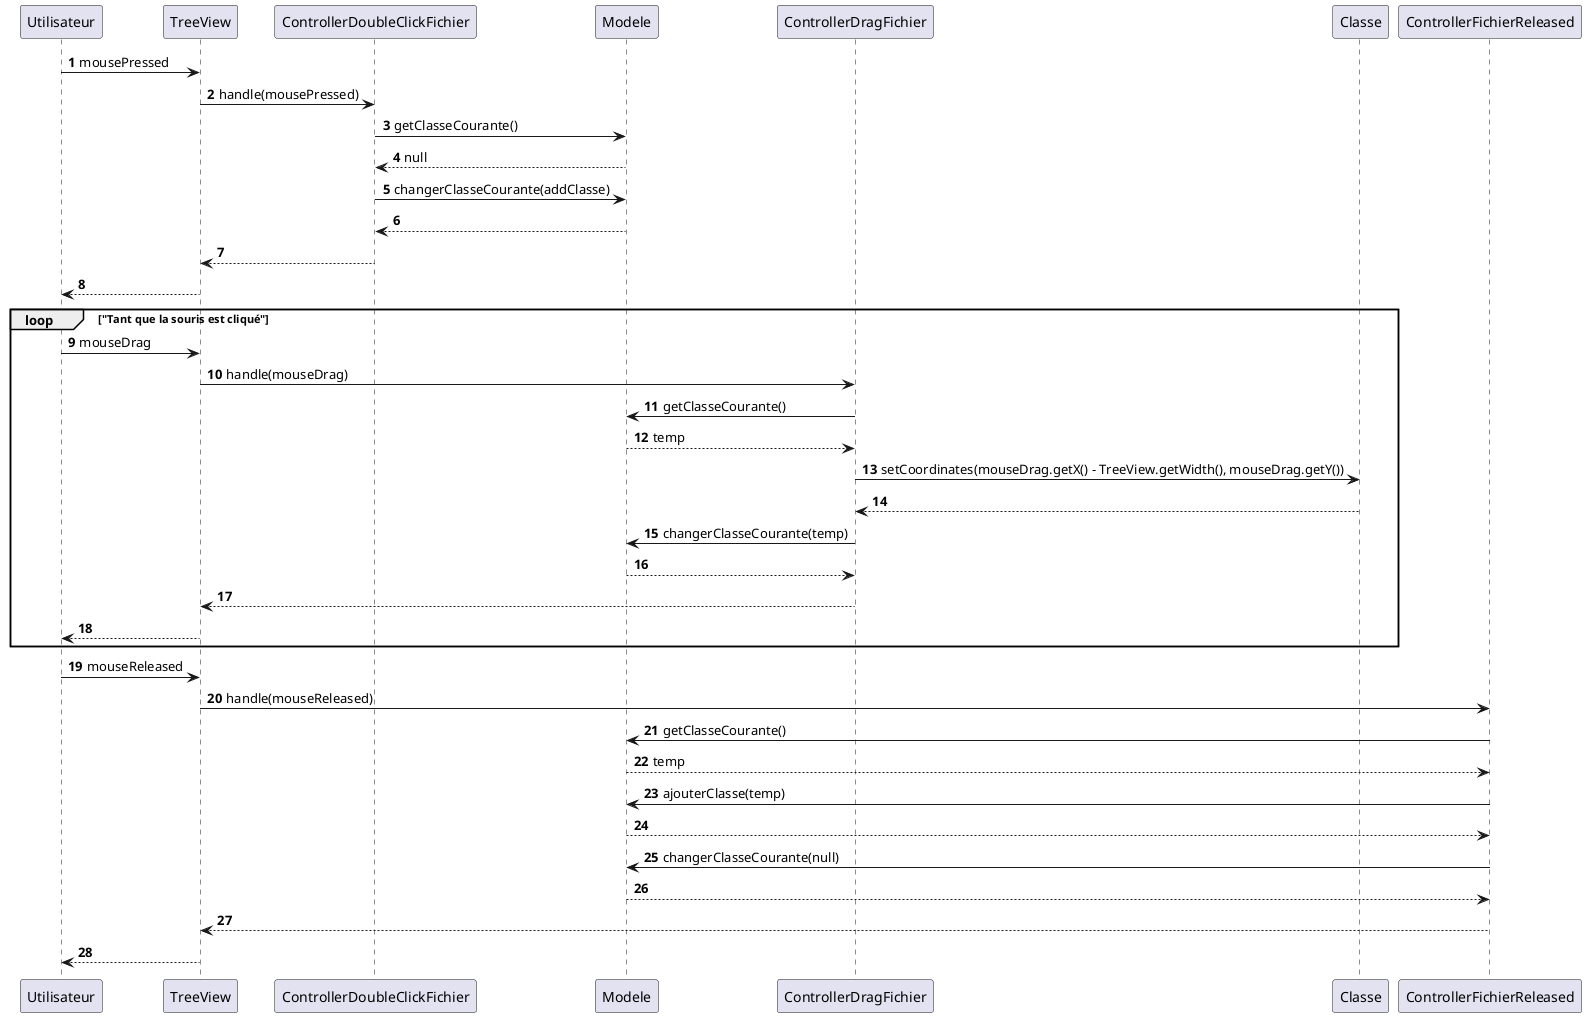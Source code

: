 @startuml
'https://plantuml.com/sequence-diagram

autonumber

Utilisateur -> TreeView : mousePressed
TreeView -> ControllerDoubleClickFichier : handle(mousePressed)
ControllerDoubleClickFichier -> Modele : getClasseCourante()
Modele --> ControllerDoubleClickFichier : null
ControllerDoubleClickFichier -> Modele : changerClasseCourante(addClasse)
Modele --> ControllerDoubleClickFichier
ControllerDoubleClickFichier --> TreeView
TreeView --> Utilisateur

loop "Tant que la souris est cliqué"
Utilisateur -> TreeView : mouseDrag
TreeView -> ControllerDragFichier : handle(mouseDrag)
ControllerDragFichier -> Modele : getClasseCourante()
Modele --> ControllerDragFichier : temp
ControllerDragFichier -> Classe : setCoordinates(mouseDrag.getX() - TreeView.getWidth(), mouseDrag.getY())
Classe --> ControllerDragFichier :
ControllerDragFichier -> Modele : changerClasseCourante(temp)
Modele --> ControllerDragFichier :
ControllerDragFichier --> TreeView :
TreeView --> Utilisateur :
end

Utilisateur -> TreeView : mouseReleased
TreeView -> ControllerFichierReleased : handle(mouseReleased)
ControllerFichierReleased -> Modele : getClasseCourante()
Modele --> ControllerFichierReleased : temp
ControllerFichierReleased -> Modele : ajouterClasse(temp)
Modele --> ControllerFichierReleased
ControllerFichierReleased -> Modele : changerClasseCourante(null)
Modele --> ControllerFichierReleased :
ControllerFichierReleased --> TreeView
TreeView --> Utilisateur

@enduml